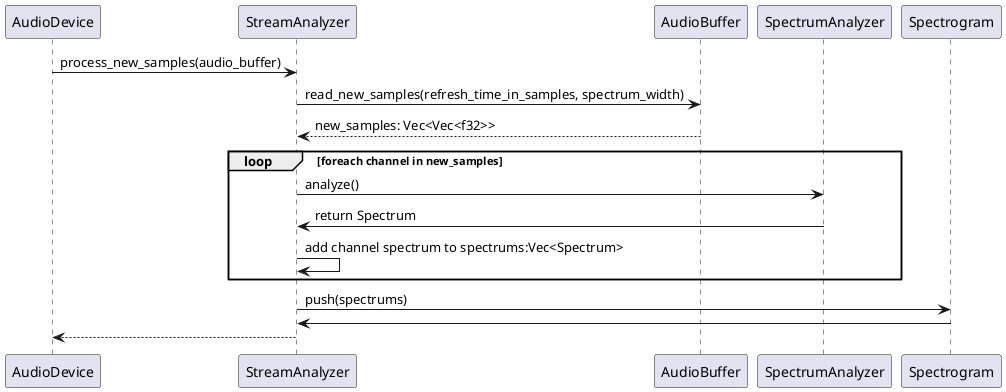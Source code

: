 @startuml "processing new samples"

AudioDevice -> StreamAnalyzer : process_new_samples(audio_buffer)

StreamAnalyzer -> AudioBuffer : read_new_samples(refresh_time_in_samples, spectrum_width)
StreamAnalyzer <-- AudioBuffer : new_samples: Vec<Vec<f32>>

loop foreach channel in new_samples
StreamAnalyzer -> SpectrumAnalyzer : analyze()
StreamAnalyzer <- SpectrumAnalyzer : return Spectrum
StreamAnalyzer -> StreamAnalyzer : add channel spectrum to spectrums:Vec<Spectrum>
end

StreamAnalyzer -> Spectrogram : push(spectrums)
StreamAnalyzer <- Spectrogram

AudioDevice <-- StreamAnalyzer

@enduml
